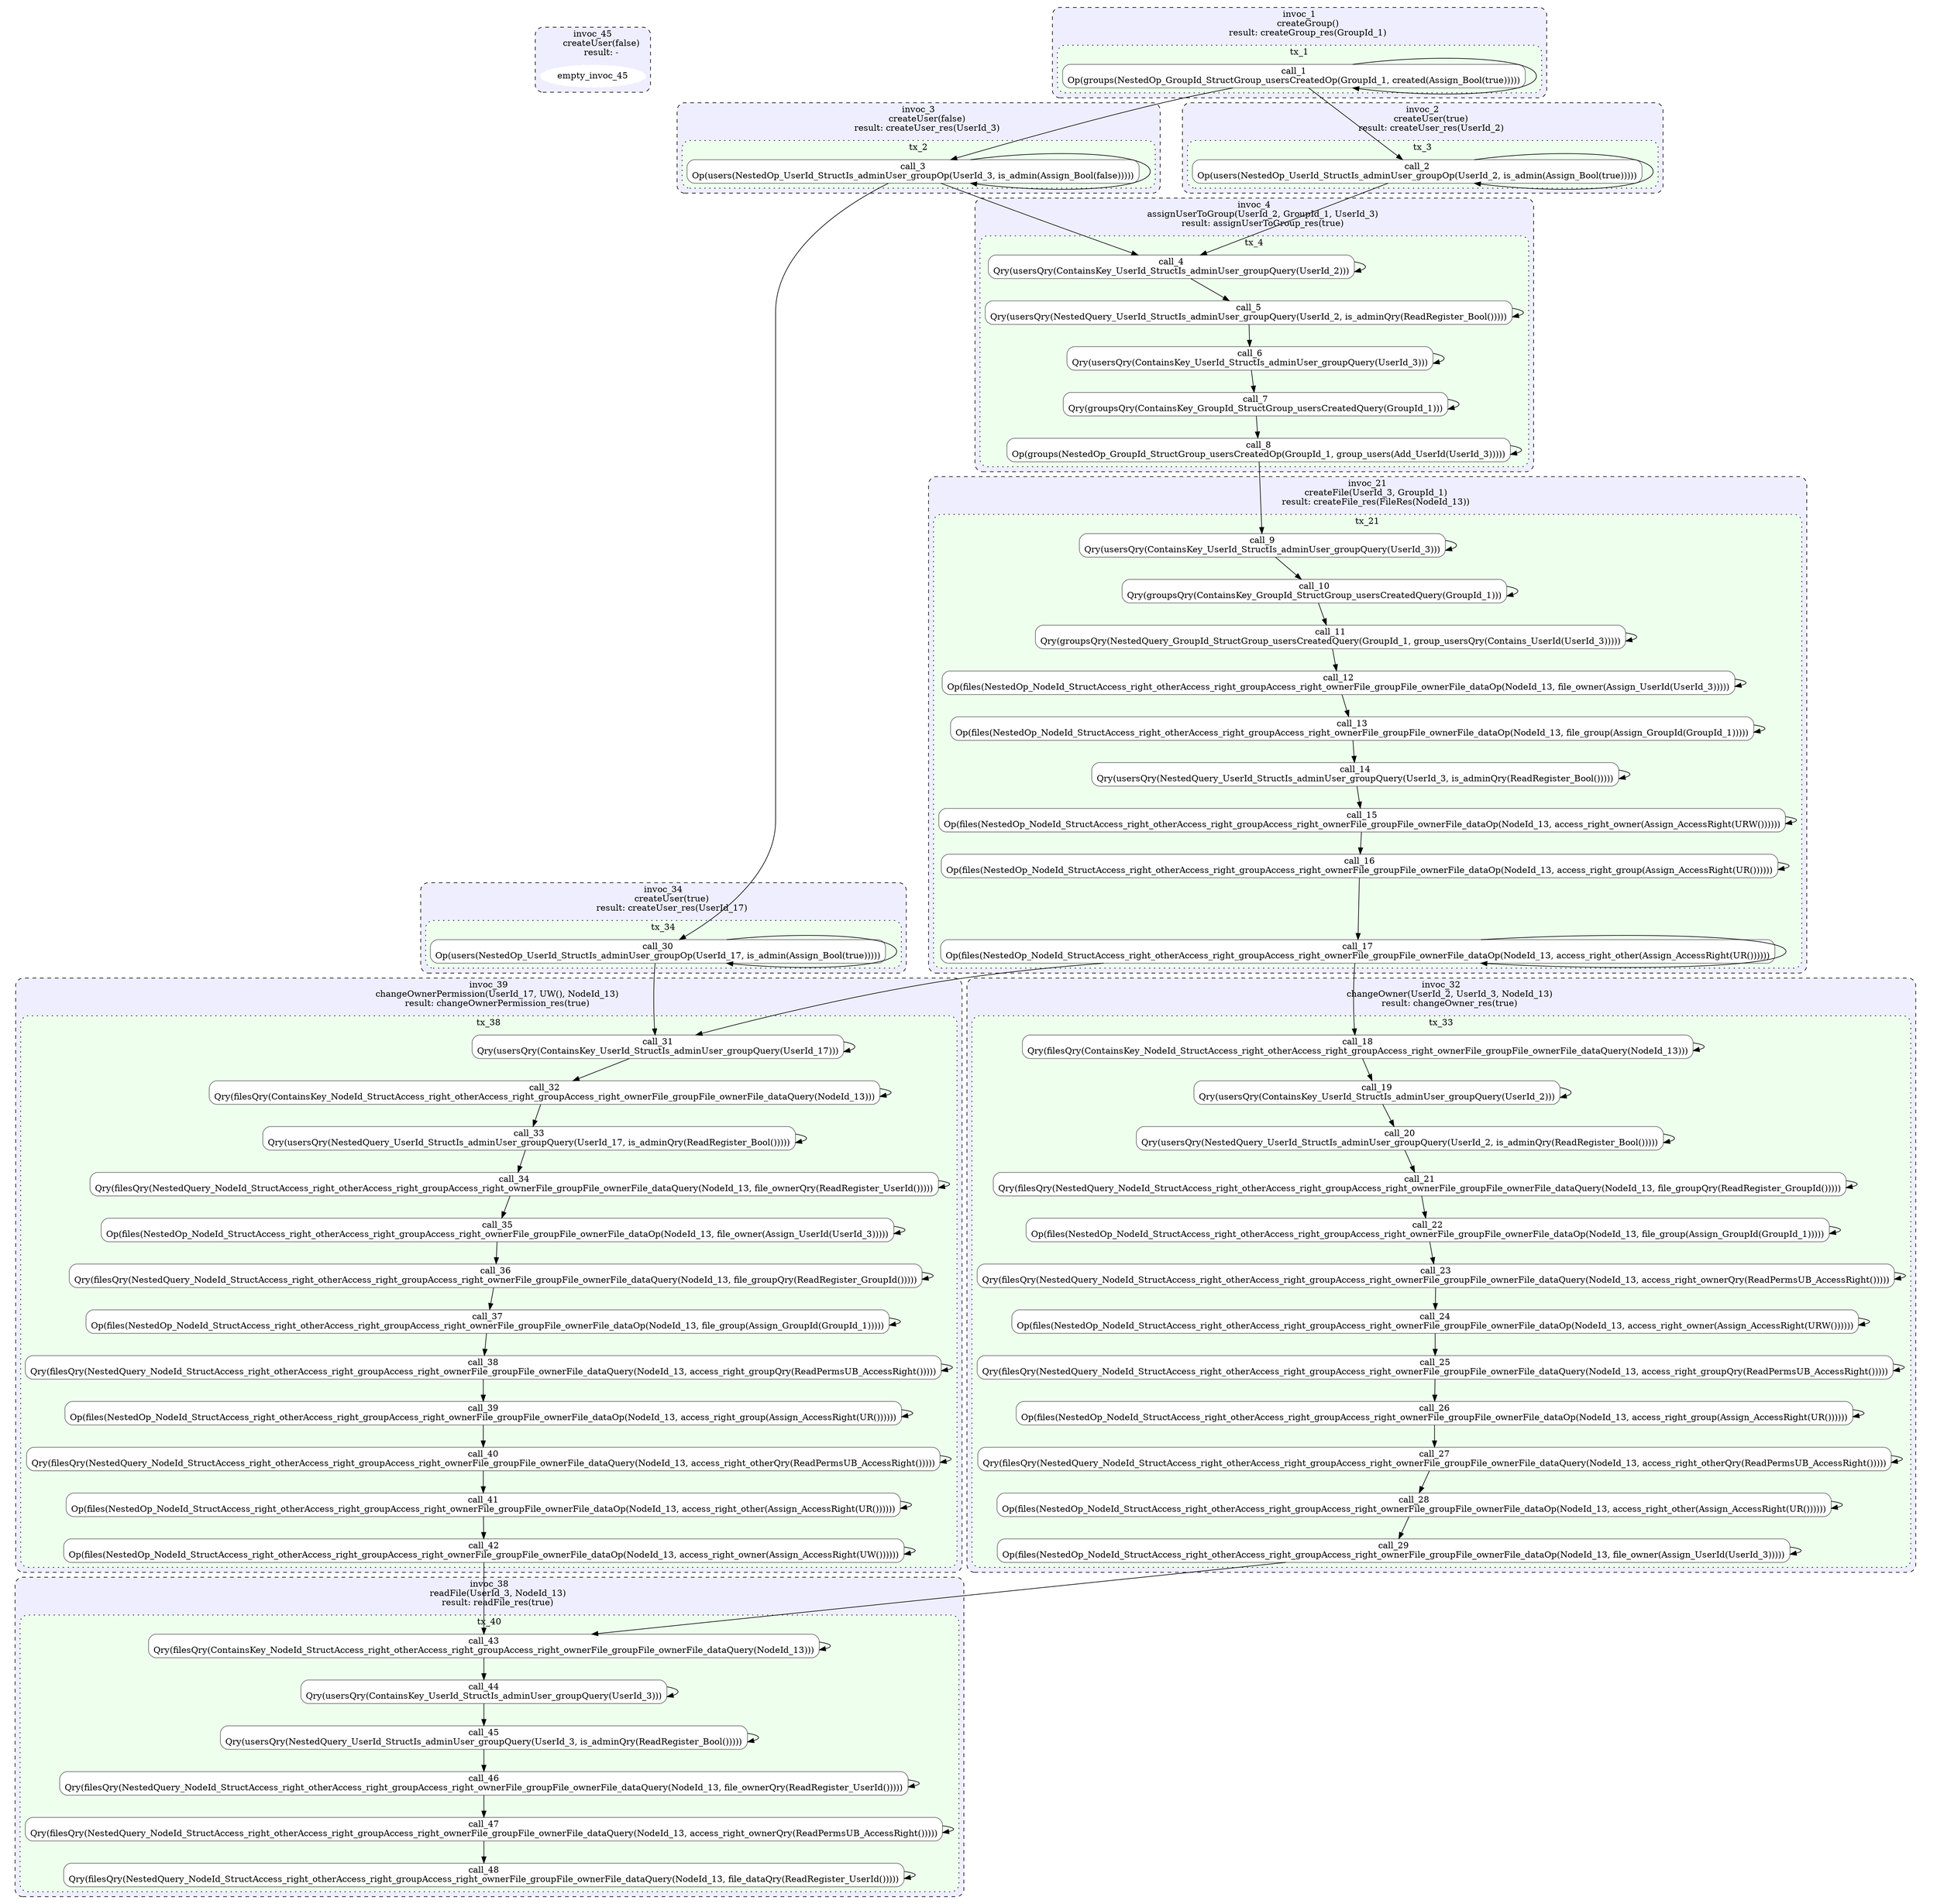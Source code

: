 digraph G {
	graph [overlap=false,
		splines=true
	];
	subgraph cluster_invoc_45 {
		graph [color="#000000",
			fillcolor="#eeeeff",
			label="invoc_45
      createUser(false)
      result: -",
			style="rounded,filled,dashed"
		];
		node [color=white,
			style="filled,dashed"
		];
		empty_invoc_45	[color=white,
			style="filled,dashed"];
	}
	subgraph cluster_invoc_21 {
		graph [color="#000000",
			fillcolor="#eeeeff",
			label="invoc_21
      createFile(UserId_3, GroupId_1)
      result: createFile_res(FileRes(NodeId_13))",
			style="rounded,filled,dashed"
		];
		node [color=white,
			style="filled,dashed"
		];
		subgraph cluster_tx_21 {
			graph [color="#000000",
				fillcolor="#eeffee",
				label=tx_21,
				style="rounded,filled,dotted"
			];
			node [color=white,
				shape=box,
				style="rounded,filled"
			];
			call_9	[color="#666666",
				fillcolor="#ffffff",
				label="call_9
Qry(usersQry(ContainsKey_UserId_StructIs_adminUser_groupQuery(UserId_3)))",
				shape=box,
				style="rounded,filled,solid"];
			call_12	[color="#666666",
				fillcolor="#ffffff",
				label="call_12
Op(files(NestedOp_NodeId_StructAccess_right_otherAccess_right_groupAccess_right_ownerFile_groupFile_ownerFile_dataOp(NodeId_\
13, file_owner(Assign_UserId(UserId_3)))))",
				shape=box,
				style="rounded,filled,solid"];
			call_14	[color="#666666",
				fillcolor="#ffffff",
				label="call_14
Qry(usersQry(NestedQuery_UserId_StructIs_adminUser_groupQuery(UserId_3, is_adminQry(ReadRegister_Bool()))))",
				shape=box,
				style="rounded,filled,solid"];
			call_13	[color="#666666",
				fillcolor="#ffffff",
				label="call_13
Op(files(NestedOp_NodeId_StructAccess_right_otherAccess_right_groupAccess_right_ownerFile_groupFile_ownerFile_dataOp(NodeId_\
13, file_group(Assign_GroupId(GroupId_1)))))",
				shape=box,
				style="rounded,filled,solid"];
			call_16	[color="#666666",
				fillcolor="#ffffff",
				label="call_16
Op(files(NestedOp_NodeId_StructAccess_right_otherAccess_right_groupAccess_right_ownerFile_groupFile_ownerFile_dataOp(NodeId_\
13, access_right_group(Assign_AccessRight(UR())))))",
				shape=box,
				style="rounded,filled,solid"];
			call_17	[color="#666666",
				fillcolor="#ffffff",
				label="call_17
Op(files(NestedOp_NodeId_StructAccess_right_otherAccess_right_groupAccess_right_ownerFile_groupFile_ownerFile_dataOp(NodeId_\
13, access_right_other(Assign_AccessRight(UR())))))",
				shape=box,
				style="rounded,filled,solid"];
			call_15	[color="#666666",
				fillcolor="#ffffff",
				label="call_15
Op(files(NestedOp_NodeId_StructAccess_right_otherAccess_right_groupAccess_right_ownerFile_groupFile_ownerFile_dataOp(NodeId_\
13, access_right_owner(Assign_AccessRight(URW())))))",
				shape=box,
				style="rounded,filled,solid"];
			call_11	[color="#666666",
				fillcolor="#ffffff",
				label="call_11
Qry(groupsQry(NestedQuery_GroupId_StructGroup_usersCreatedQuery(GroupId_1, group_usersQry(Contains_UserId(UserId_3)))))",
				shape=box,
				style="rounded,filled,solid"];
			call_10	[color="#666666",
				fillcolor="#ffffff",
				label="call_10
Qry(groupsQry(ContainsKey_GroupId_StructGroup_usersCreatedQuery(GroupId_1)))",
				shape=box,
				style="rounded,filled,solid"];
		}
	}
	subgraph cluster_invoc_4 {
		graph [color="#000000",
			fillcolor="#eeeeff",
			label="invoc_4
      assignUserToGroup(UserId_2, GroupId_1, UserId_3)
      result: assignUserToGroup_res(true)",
			style="rounded,filled,dashed"
		];
		node [color=white,
			style="filled,dashed"
		];
		subgraph cluster_tx_4 {
			graph [color="#000000",
				fillcolor="#eeffee",
				label=tx_4,
				style="rounded,filled,dotted"
			];
			node [color=white,
				shape=box,
				style="rounded,filled"
			];
			call_4	[color="#666666",
				fillcolor="#ffffff",
				label="call_4
Qry(usersQry(ContainsKey_UserId_StructIs_adminUser_groupQuery(UserId_2)))",
				shape=box,
				style="rounded,filled,solid"];
			call_8	[color="#666666",
				fillcolor="#ffffff",
				label="call_8
Op(groups(NestedOp_GroupId_StructGroup_usersCreatedOp(GroupId_1, group_users(Add_UserId(UserId_3)))))",
				shape=box,
				style="rounded,filled,solid"];
			call_5	[color="#666666",
				fillcolor="#ffffff",
				label="call_5
Qry(usersQry(NestedQuery_UserId_StructIs_adminUser_groupQuery(UserId_2, is_adminQry(ReadRegister_Bool()))))",
				shape=box,
				style="rounded,filled,solid"];
			call_6	[color="#666666",
				fillcolor="#ffffff",
				label="call_6
Qry(usersQry(ContainsKey_UserId_StructIs_adminUser_groupQuery(UserId_3)))",
				shape=box,
				style="rounded,filled,solid"];
			call_7	[color="#666666",
				fillcolor="#ffffff",
				label="call_7
Qry(groupsQry(ContainsKey_GroupId_StructGroup_usersCreatedQuery(GroupId_1)))",
				shape=box,
				style="rounded,filled,solid"];
		}
	}
	subgraph cluster_invoc_34 {
		graph [color="#000000",
			fillcolor="#eeeeff",
			label="invoc_34
      createUser(true)
      result: createUser_res(UserId_17)",
			style="rounded,filled,dashed"
		];
		node [color=white,
			style="filled,dashed"
		];
		subgraph cluster_tx_34 {
			graph [color="#000000",
				fillcolor="#eeffee",
				label=tx_34,
				style="rounded,filled,dotted"
			];
			node [color=white,
				shape=box,
				style="rounded,filled"
			];
			call_30	[color="#666666",
				fillcolor="#ffffff",
				label="call_30
Op(users(NestedOp_UserId_StructIs_adminUser_groupOp(UserId_17, is_admin(Assign_Bool(true)))))",
				shape=box,
				style="rounded,filled,solid"];
		}
	}
	subgraph cluster_invoc_3 {
		graph [color="#000000",
			fillcolor="#eeeeff",
			label="invoc_3
      createUser(false)
      result: createUser_res(UserId_3)",
			style="rounded,filled,dashed"
		];
		node [color=white,
			style="filled,dashed"
		];
		subgraph cluster_tx_2 {
			graph [color="#000000",
				fillcolor="#eeffee",
				label=tx_2,
				style="rounded,filled,dotted"
			];
			node [color=white,
				shape=box,
				style="rounded,filled"
			];
			call_3	[color="#666666",
				fillcolor="#ffffff",
				label="call_3
Op(users(NestedOp_UserId_StructIs_adminUser_groupOp(UserId_3, is_admin(Assign_Bool(false)))))",
				shape=box,
				style="rounded,filled,solid"];
		}
	}
	subgraph cluster_invoc_38 {
		graph [color="#000000",
			fillcolor="#eeeeff",
			label="invoc_38
      readFile(UserId_3, NodeId_13)
      result: readFile_res(true)",
			style="rounded,filled,dashed"
		];
		node [color=white,
			style="filled,dashed"
		];
		subgraph cluster_tx_40 {
			graph [color="#000000",
				fillcolor="#eeffee",
				label=tx_40,
				style="rounded,filled,dotted"
			];
			node [color=white,
				shape=box,
				style="rounded,filled"
			];
			call_48	[color="#666666",
				fillcolor="#ffffff",
				label="call_48
Qry(filesQry(NestedQuery_NodeId_StructAccess_right_otherAccess_right_groupAccess_right_ownerFile_groupFile_ownerFile_dataQuery(\
NodeId_13, file_dataQry(ReadRegister_UserId()))))",
				shape=box,
				style="rounded,filled,solid"];
			call_43	[color="#666666",
				fillcolor="#ffffff",
				label="call_43
Qry(filesQry(ContainsKey_NodeId_StructAccess_right_otherAccess_right_groupAccess_right_ownerFile_groupFile_ownerFile_dataQuery(\
NodeId_13)))",
				shape=box,
				style="rounded,filled,solid"];
			call_47	[color="#666666",
				fillcolor="#ffffff",
				label="call_47
Qry(filesQry(NestedQuery_NodeId_StructAccess_right_otherAccess_right_groupAccess_right_ownerFile_groupFile_ownerFile_dataQuery(\
NodeId_13, access_right_ownerQry(ReadPermsUB_AccessRight()))))",
				shape=box,
				style="rounded,filled,solid"];
			call_45	[color="#666666",
				fillcolor="#ffffff",
				label="call_45
Qry(usersQry(NestedQuery_UserId_StructIs_adminUser_groupQuery(UserId_3, is_adminQry(ReadRegister_Bool()))))",
				shape=box,
				style="rounded,filled,solid"];
			call_46	[color="#666666",
				fillcolor="#ffffff",
				label="call_46
Qry(filesQry(NestedQuery_NodeId_StructAccess_right_otherAccess_right_groupAccess_right_ownerFile_groupFile_ownerFile_dataQuery(\
NodeId_13, file_ownerQry(ReadRegister_UserId()))))",
				shape=box,
				style="rounded,filled,solid"];
			call_44	[color="#666666",
				fillcolor="#ffffff",
				label="call_44
Qry(usersQry(ContainsKey_UserId_StructIs_adminUser_groupQuery(UserId_3)))",
				shape=box,
				style="rounded,filled,solid"];
		}
	}
	subgraph cluster_invoc_1 {
		graph [color="#000000",
			fillcolor="#eeeeff",
			label="invoc_1
      createGroup()
      result: createGroup_res(GroupId_1)",
			style="rounded,filled,dashed"
		];
		node [color=white,
			style="filled,dashed"
		];
		subgraph cluster_tx_1 {
			graph [color="#000000",
				fillcolor="#eeffee",
				label=tx_1,
				style="rounded,filled,dotted"
			];
			node [color=white,
				shape=box,
				style="rounded,filled"
			];
			call_1	[color="#666666",
				fillcolor="#ffffff",
				label="call_1
Op(groups(NestedOp_GroupId_StructGroup_usersCreatedOp(GroupId_1, created(Assign_Bool(true)))))",
				shape=box,
				style="rounded,filled,solid"];
		}
	}
	subgraph cluster_invoc_2 {
		graph [color="#000000",
			fillcolor="#eeeeff",
			label="invoc_2
      createUser(true)
      result: createUser_res(UserId_2)",
			style="rounded,filled,dashed"
		];
		node [color=white,
			style="filled,dashed"
		];
		subgraph cluster_tx_3 {
			graph [color="#000000",
				fillcolor="#eeffee",
				label=tx_3,
				style="rounded,filled,dotted"
			];
			node [color=white,
				shape=box,
				style="rounded,filled"
			];
			call_2	[color="#666666",
				fillcolor="#ffffff",
				label="call_2
Op(users(NestedOp_UserId_StructIs_adminUser_groupOp(UserId_2, is_admin(Assign_Bool(true)))))",
				shape=box,
				style="rounded,filled,solid"];
		}
	}
	subgraph cluster_invoc_32 {
		graph [color="#000000",
			fillcolor="#eeeeff",
			label="invoc_32
      changeOwner(UserId_2, UserId_3, NodeId_13)
      result: changeOwner_res(true)",
			style="rounded,filled,dashed"
		];
		node [color=white,
			style="filled,dashed"
		];
		subgraph cluster_tx_33 {
			graph [color="#000000",
				fillcolor="#eeffee",
				label=tx_33,
				style="rounded,filled,dotted"
			];
			node [color=white,
				shape=box,
				style="rounded,filled"
			];
			call_18	[color="#666666",
				fillcolor="#ffffff",
				label="call_18
Qry(filesQry(ContainsKey_NodeId_StructAccess_right_otherAccess_right_groupAccess_right_ownerFile_groupFile_ownerFile_dataQuery(\
NodeId_13)))",
				shape=box,
				style="rounded,filled,solid"];
			call_20	[color="#666666",
				fillcolor="#ffffff",
				label="call_20
Qry(usersQry(NestedQuery_UserId_StructIs_adminUser_groupQuery(UserId_2, is_adminQry(ReadRegister_Bool()))))",
				shape=box,
				style="rounded,filled,solid"];
			call_21	[color="#666666",
				fillcolor="#ffffff",
				label="call_21
Qry(filesQry(NestedQuery_NodeId_StructAccess_right_otherAccess_right_groupAccess_right_ownerFile_groupFile_ownerFile_dataQuery(\
NodeId_13, file_groupQry(ReadRegister_GroupId()))))",
				shape=box,
				style="rounded,filled,solid"];
			call_23	[color="#666666",
				fillcolor="#ffffff",
				label="call_23
Qry(filesQry(NestedQuery_NodeId_StructAccess_right_otherAccess_right_groupAccess_right_ownerFile_groupFile_ownerFile_dataQuery(\
NodeId_13, access_right_ownerQry(ReadPermsUB_AccessRight()))))",
				shape=box,
				style="rounded,filled,solid"];
			call_29	[color="#666666",
				fillcolor="#ffffff",
				label="call_29
Op(files(NestedOp_NodeId_StructAccess_right_otherAccess_right_groupAccess_right_ownerFile_groupFile_ownerFile_dataOp(NodeId_\
13, file_owner(Assign_UserId(UserId_3)))))",
				shape=box,
				style="rounded,filled,solid"];
			call_24	[color="#666666",
				fillcolor="#ffffff",
				label="call_24
Op(files(NestedOp_NodeId_StructAccess_right_otherAccess_right_groupAccess_right_ownerFile_groupFile_ownerFile_dataOp(NodeId_\
13, access_right_owner(Assign_AccessRight(URW())))))",
				shape=box,
				style="rounded,filled,solid"];
			call_19	[color="#666666",
				fillcolor="#ffffff",
				label="call_19
Qry(usersQry(ContainsKey_UserId_StructIs_adminUser_groupQuery(UserId_2)))",
				shape=box,
				style="rounded,filled,solid"];
			call_27	[color="#666666",
				fillcolor="#ffffff",
				label="call_27
Qry(filesQry(NestedQuery_NodeId_StructAccess_right_otherAccess_right_groupAccess_right_ownerFile_groupFile_ownerFile_dataQuery(\
NodeId_13, access_right_otherQry(ReadPermsUB_AccessRight()))))",
				shape=box,
				style="rounded,filled,solid"];
			call_25	[color="#666666",
				fillcolor="#ffffff",
				label="call_25
Qry(filesQry(NestedQuery_NodeId_StructAccess_right_otherAccess_right_groupAccess_right_ownerFile_groupFile_ownerFile_dataQuery(\
NodeId_13, access_right_groupQry(ReadPermsUB_AccessRight()))))",
				shape=box,
				style="rounded,filled,solid"];
			call_28	[color="#666666",
				fillcolor="#ffffff",
				label="call_28
Op(files(NestedOp_NodeId_StructAccess_right_otherAccess_right_groupAccess_right_ownerFile_groupFile_ownerFile_dataOp(NodeId_\
13, access_right_other(Assign_AccessRight(UR())))))",
				shape=box,
				style="rounded,filled,solid"];
			call_26	[color="#666666",
				fillcolor="#ffffff",
				label="call_26
Op(files(NestedOp_NodeId_StructAccess_right_otherAccess_right_groupAccess_right_ownerFile_groupFile_ownerFile_dataOp(NodeId_\
13, access_right_group(Assign_AccessRight(UR())))))",
				shape=box,
				style="rounded,filled,solid"];
			call_22	[color="#666666",
				fillcolor="#ffffff",
				label="call_22
Op(files(NestedOp_NodeId_StructAccess_right_otherAccess_right_groupAccess_right_ownerFile_groupFile_ownerFile_dataOp(NodeId_\
13, file_group(Assign_GroupId(GroupId_1)))))",
				shape=box,
				style="rounded,filled,solid"];
		}
	}
	subgraph cluster_invoc_39 {
		graph [color="#000000",
			fillcolor="#eeeeff",
			label="invoc_39
      changeOwnerPermission(UserId_17, UW(), NodeId_13)
      result: changeOwnerPermission_res(true)",
			style="rounded,filled,dashed"
		];
		node [color=white,
			style="filled,dashed"
		];
		subgraph cluster_tx_38 {
			graph [color="#000000",
				fillcolor="#eeffee",
				label=tx_38,
				style="rounded,filled,dotted"
			];
			node [color=white,
				shape=box,
				style="rounded,filled"
			];
			call_40	[color="#666666",
				fillcolor="#ffffff",
				label="call_40
Qry(filesQry(NestedQuery_NodeId_StructAccess_right_otherAccess_right_groupAccess_right_ownerFile_groupFile_ownerFile_dataQuery(\
NodeId_13, access_right_otherQry(ReadPermsUB_AccessRight()))))",
				shape=box,
				style="rounded,filled,solid"];
			call_34	[color="#666666",
				fillcolor="#ffffff",
				label="call_34
Qry(filesQry(NestedQuery_NodeId_StructAccess_right_otherAccess_right_groupAccess_right_ownerFile_groupFile_ownerFile_dataQuery(\
NodeId_13, file_ownerQry(ReadRegister_UserId()))))",
				shape=box,
				style="rounded,filled,solid"];
			call_37	[color="#666666",
				fillcolor="#ffffff",
				label="call_37
Op(files(NestedOp_NodeId_StructAccess_right_otherAccess_right_groupAccess_right_ownerFile_groupFile_ownerFile_dataOp(NodeId_\
13, file_group(Assign_GroupId(GroupId_1)))))",
				shape=box,
				style="rounded,filled,solid"];
			call_38	[color="#666666",
				fillcolor="#ffffff",
				label="call_38
Qry(filesQry(NestedQuery_NodeId_StructAccess_right_otherAccess_right_groupAccess_right_ownerFile_groupFile_ownerFile_dataQuery(\
NodeId_13, access_right_groupQry(ReadPermsUB_AccessRight()))))",
				shape=box,
				style="rounded,filled,solid"];
			call_39	[color="#666666",
				fillcolor="#ffffff",
				label="call_39
Op(files(NestedOp_NodeId_StructAccess_right_otherAccess_right_groupAccess_right_ownerFile_groupFile_ownerFile_dataOp(NodeId_\
13, access_right_group(Assign_AccessRight(UR())))))",
				shape=box,
				style="rounded,filled,solid"];
			call_36	[color="#666666",
				fillcolor="#ffffff",
				label="call_36
Qry(filesQry(NestedQuery_NodeId_StructAccess_right_otherAccess_right_groupAccess_right_ownerFile_groupFile_ownerFile_dataQuery(\
NodeId_13, file_groupQry(ReadRegister_GroupId()))))",
				shape=box,
				style="rounded,filled,solid"];
			call_35	[color="#666666",
				fillcolor="#ffffff",
				label="call_35
Op(files(NestedOp_NodeId_StructAccess_right_otherAccess_right_groupAccess_right_ownerFile_groupFile_ownerFile_dataOp(NodeId_\
13, file_owner(Assign_UserId(UserId_3)))))",
				shape=box,
				style="rounded,filled,solid"];
			call_32	[color="#666666",
				fillcolor="#ffffff",
				label="call_32
Qry(filesQry(ContainsKey_NodeId_StructAccess_right_otherAccess_right_groupAccess_right_ownerFile_groupFile_ownerFile_dataQuery(\
NodeId_13)))",
				shape=box,
				style="rounded,filled,solid"];
			call_41	[color="#666666",
				fillcolor="#ffffff",
				label="call_41
Op(files(NestedOp_NodeId_StructAccess_right_otherAccess_right_groupAccess_right_ownerFile_groupFile_ownerFile_dataOp(NodeId_\
13, access_right_other(Assign_AccessRight(UR())))))",
				shape=box,
				style="rounded,filled,solid"];
			call_42	[color="#666666",
				fillcolor="#ffffff",
				label="call_42
Op(files(NestedOp_NodeId_StructAccess_right_otherAccess_right_groupAccess_right_ownerFile_groupFile_ownerFile_dataOp(NodeId_\
13, access_right_owner(Assign_AccessRight(UW())))))",
				shape=box,
				style="rounded,filled,solid"];
			call_31	[color="#666666",
				fillcolor="#ffffff",
				label="call_31
Qry(usersQry(ContainsKey_UserId_StructIs_adminUser_groupQuery(UserId_17)))",
				shape=box,
				style="rounded,filled,solid"];
			call_33	[color="#666666",
				fillcolor="#ffffff",
				label="call_33
Qry(usersQry(NestedQuery_UserId_StructIs_adminUser_groupQuery(UserId_17, is_adminQry(ReadRegister_Bool()))))",
				shape=box,
				style="rounded,filled,solid"];
		}
	}
	call_9 -> call_9;
	call_9 -> call_10;
	call_12 -> call_12;
	call_12 -> call_13;
	call_14 -> call_14;
	call_14 -> call_15;
	call_13 -> call_14;
	call_13 -> call_13;
	call_16 -> call_16;
	call_16 -> call_17;
	call_17 -> call_17;
	call_17 -> call_18;
	call_17 -> call_31;
	call_15 -> call_16;
	call_15 -> call_15;
	call_11 -> call_12;
	call_11 -> call_11;
	call_10 -> call_11;
	call_10 -> call_10;
	call_4 -> call_4;
	call_4 -> call_5;
	call_8 -> call_9;
	call_8 -> call_8;
	call_5 -> call_5;
	call_5 -> call_6;
	call_6 -> call_6;
	call_6 -> call_7;
	call_7 -> call_8;
	call_7 -> call_7;
	call_30 -> call_30;
	call_30 -> call_31;
	call_3 -> call_4;
	call_3 -> call_30;
	call_3 -> call_3;
	call_48 -> call_48;
	call_43 -> call_43;
	call_43 -> call_44;
	call_47 -> call_48;
	call_47 -> call_47;
	call_45 -> call_45;
	call_45 -> call_46;
	call_46 -> call_47;
	call_46 -> call_46;
	call_44 -> call_45;
	call_44 -> call_44;
	call_1 -> call_3;
	call_1 -> call_1;
	call_1 -> call_2;
	call_2 -> call_4;
	call_2 -> call_2;
	call_18 -> call_18;
	call_18 -> call_19;
	call_20 -> call_20;
	call_20 -> call_21;
	call_21 -> call_21;
	call_21 -> call_22;
	call_23 -> call_23;
	call_23 -> call_24;
	call_29 -> call_43;
	call_29 -> call_29;
	call_24 -> call_24;
	call_24 -> call_25;
	call_19 -> call_20;
	call_19 -> call_19;
	call_27 -> call_27;
	call_27 -> call_28;
	call_25 -> call_25;
	call_25 -> call_26;
	call_28 -> call_29;
	call_28 -> call_28;
	call_26 -> call_27;
	call_26 -> call_26;
	call_22 -> call_23;
	call_22 -> call_22;
	call_40 -> call_40;
	call_40 -> call_41;
	call_34 -> call_34;
	call_34 -> call_35;
	call_37 -> call_37;
	call_37 -> call_38;
	call_38 -> call_38;
	call_38 -> call_39;
	call_39 -> call_40;
	call_39 -> call_39;
	call_36 -> call_37;
	call_36 -> call_36;
	call_35 -> call_36;
	call_35 -> call_35;
	call_32 -> call_32;
	call_32 -> call_33;
	call_41 -> call_41;
	call_41 -> call_42;
	call_42 -> call_43;
	call_42 -> call_42;
	call_31 -> call_32;
	call_31 -> call_31;
	call_33 -> call_34;
	call_33 -> call_33;
  call_3 -> call_4 [style=invis];
  call_1 -> call_4 [style=invis];
  call_3 -> call_9 [style=invis];
  call_1 -> call_9 [style=invis];
  call_3 -> call_18 [style=invis];
  call_17 -> call_18 [style=invis];
  call_3 -> call_43 [style=invis];
  call_17 -> call_43 [style=invis];
  call_30 -> call_31 [style=invis];
  call_17 -> call_31 [style=invis];
}